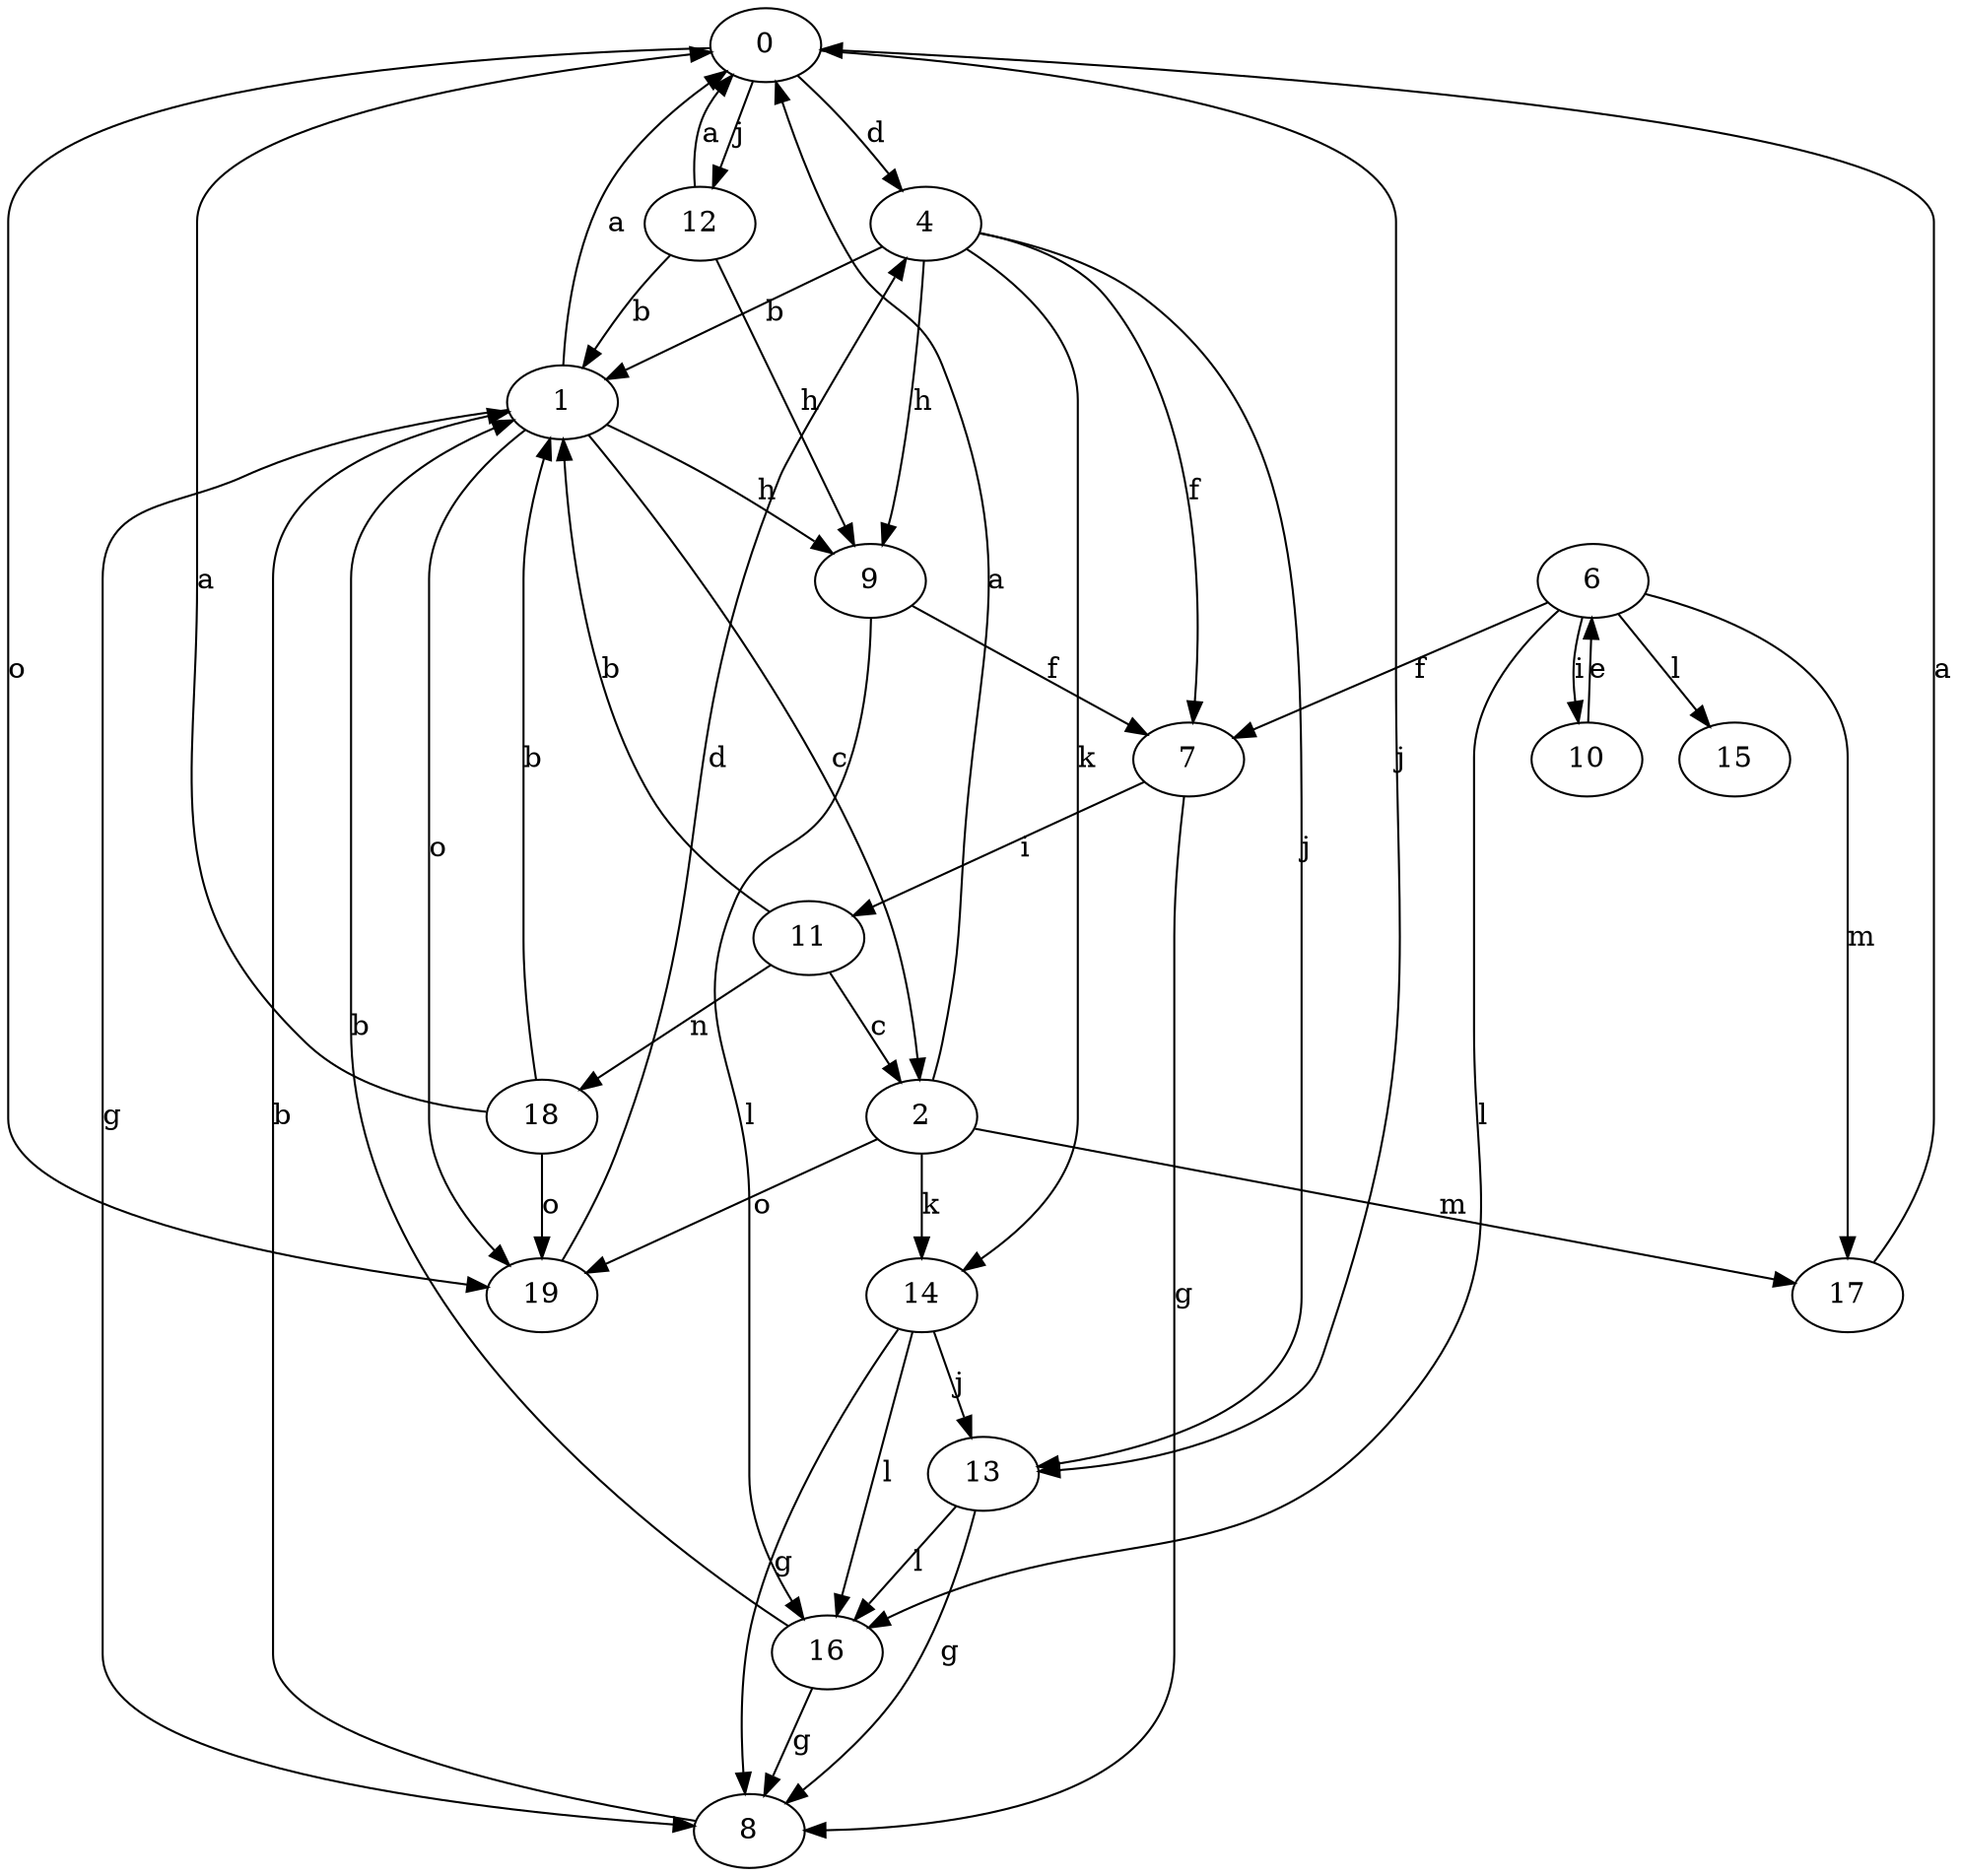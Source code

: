strict digraph  {
0;
1;
2;
4;
6;
7;
8;
9;
10;
11;
12;
13;
14;
15;
16;
17;
18;
19;
0 -> 4  [label=d];
0 -> 12  [label=j];
0 -> 13  [label=j];
0 -> 19  [label=o];
1 -> 0  [label=a];
1 -> 2  [label=c];
1 -> 8  [label=g];
1 -> 9  [label=h];
1 -> 19  [label=o];
2 -> 0  [label=a];
2 -> 14  [label=k];
2 -> 17  [label=m];
2 -> 19  [label=o];
4 -> 1  [label=b];
4 -> 7  [label=f];
4 -> 9  [label=h];
4 -> 13  [label=j];
4 -> 14  [label=k];
6 -> 7  [label=f];
6 -> 10  [label=i];
6 -> 15  [label=l];
6 -> 16  [label=l];
6 -> 17  [label=m];
7 -> 8  [label=g];
7 -> 11  [label=i];
8 -> 1  [label=b];
9 -> 7  [label=f];
9 -> 16  [label=l];
10 -> 6  [label=e];
11 -> 1  [label=b];
11 -> 2  [label=c];
11 -> 18  [label=n];
12 -> 0  [label=a];
12 -> 1  [label=b];
12 -> 9  [label=h];
13 -> 8  [label=g];
13 -> 16  [label=l];
14 -> 8  [label=g];
14 -> 13  [label=j];
14 -> 16  [label=l];
16 -> 1  [label=b];
16 -> 8  [label=g];
17 -> 0  [label=a];
18 -> 0  [label=a];
18 -> 1  [label=b];
18 -> 19  [label=o];
19 -> 4  [label=d];
}
